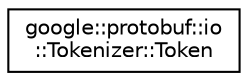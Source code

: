 digraph "类继承关系图"
{
 // LATEX_PDF_SIZE
  edge [fontname="Helvetica",fontsize="10",labelfontname="Helvetica",labelfontsize="10"];
  node [fontname="Helvetica",fontsize="10",shape=record];
  rankdir="LR";
  Node0 [label="google::protobuf::io\l::Tokenizer::Token",height=0.2,width=0.4,color="black", fillcolor="white", style="filled",URL="$structgoogle_1_1protobuf_1_1io_1_1Tokenizer_1_1Token.html",tooltip=" "];
}
